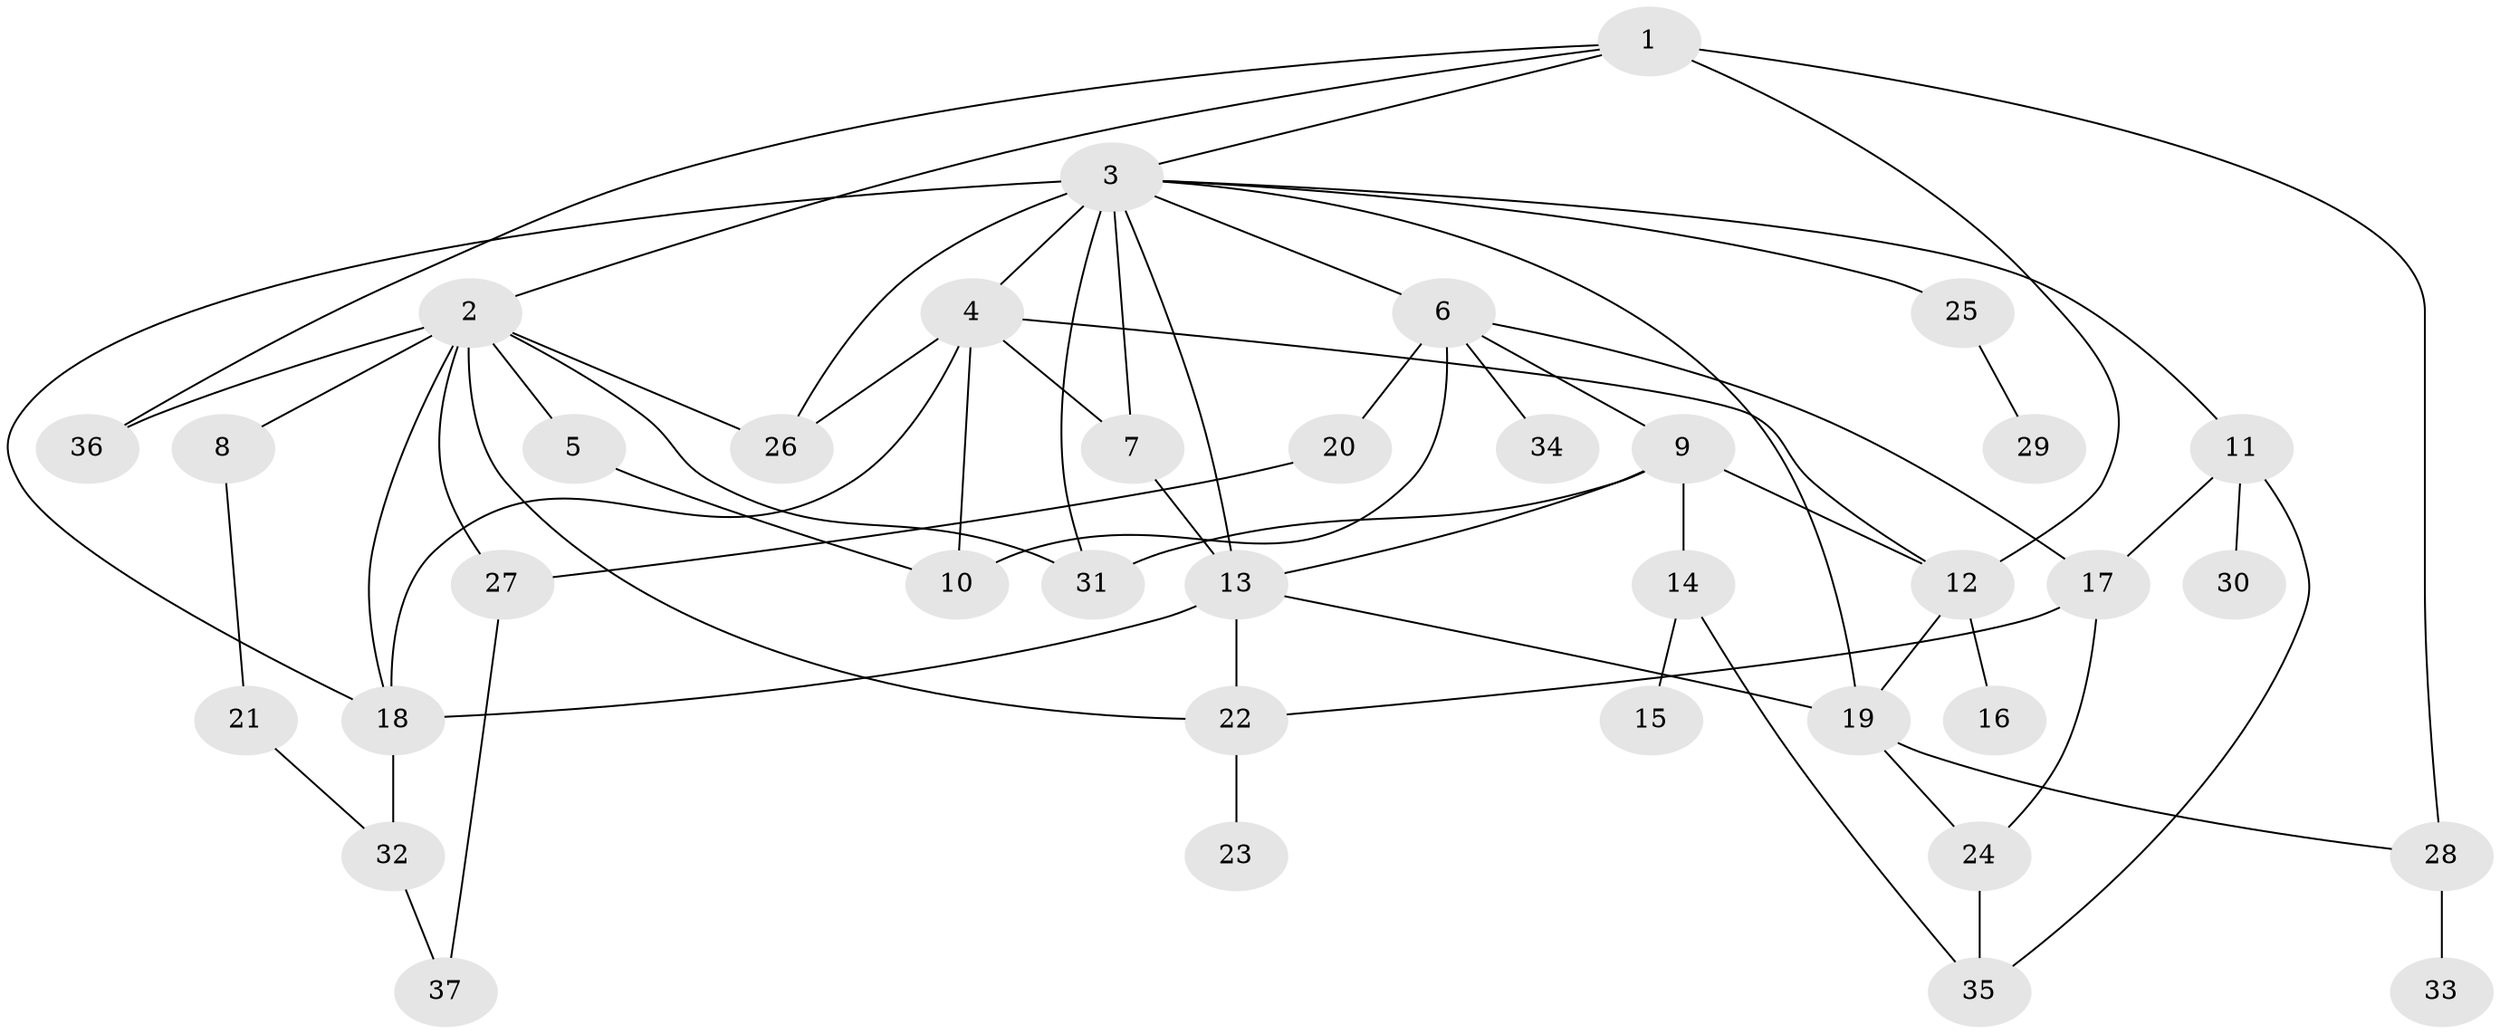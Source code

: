 // original degree distribution, {5: 0.042735042735042736, 6: 0.07692307692307693, 2: 0.3247863247863248, 3: 0.2564102564102564, 4: 0.06837606837606838, 1: 0.23076923076923078}
// Generated by graph-tools (version 1.1) at 2025/49/03/04/25 22:49:16]
// undirected, 37 vertices, 63 edges
graph export_dot {
  node [color=gray90,style=filled];
  1;
  2;
  3;
  4;
  5;
  6;
  7;
  8;
  9;
  10;
  11;
  12;
  13;
  14;
  15;
  16;
  17;
  18;
  19;
  20;
  21;
  22;
  23;
  24;
  25;
  26;
  27;
  28;
  29;
  30;
  31;
  32;
  33;
  34;
  35;
  36;
  37;
  1 -- 2 [weight=1.0];
  1 -- 3 [weight=1.0];
  1 -- 12 [weight=2.0];
  1 -- 28 [weight=1.0];
  1 -- 36 [weight=1.0];
  2 -- 5 [weight=1.0];
  2 -- 8 [weight=1.0];
  2 -- 18 [weight=1.0];
  2 -- 22 [weight=1.0];
  2 -- 26 [weight=1.0];
  2 -- 27 [weight=1.0];
  2 -- 31 [weight=1.0];
  2 -- 36 [weight=1.0];
  3 -- 4 [weight=5.0];
  3 -- 6 [weight=1.0];
  3 -- 7 [weight=1.0];
  3 -- 11 [weight=1.0];
  3 -- 13 [weight=1.0];
  3 -- 18 [weight=1.0];
  3 -- 19 [weight=1.0];
  3 -- 25 [weight=2.0];
  3 -- 26 [weight=1.0];
  3 -- 31 [weight=1.0];
  4 -- 7 [weight=2.0];
  4 -- 10 [weight=1.0];
  4 -- 12 [weight=1.0];
  4 -- 18 [weight=1.0];
  4 -- 26 [weight=1.0];
  5 -- 10 [weight=1.0];
  6 -- 9 [weight=1.0];
  6 -- 10 [weight=2.0];
  6 -- 17 [weight=1.0];
  6 -- 20 [weight=1.0];
  6 -- 34 [weight=1.0];
  7 -- 13 [weight=1.0];
  8 -- 21 [weight=1.0];
  9 -- 12 [weight=1.0];
  9 -- 13 [weight=1.0];
  9 -- 14 [weight=2.0];
  9 -- 31 [weight=1.0];
  11 -- 17 [weight=1.0];
  11 -- 30 [weight=1.0];
  11 -- 35 [weight=1.0];
  12 -- 16 [weight=2.0];
  12 -- 19 [weight=1.0];
  13 -- 18 [weight=1.0];
  13 -- 19 [weight=1.0];
  13 -- 22 [weight=1.0];
  14 -- 15 [weight=1.0];
  14 -- 35 [weight=1.0];
  17 -- 22 [weight=1.0];
  17 -- 24 [weight=1.0];
  18 -- 32 [weight=2.0];
  19 -- 24 [weight=1.0];
  19 -- 28 [weight=1.0];
  20 -- 27 [weight=1.0];
  21 -- 32 [weight=1.0];
  22 -- 23 [weight=1.0];
  24 -- 35 [weight=1.0];
  25 -- 29 [weight=1.0];
  27 -- 37 [weight=1.0];
  28 -- 33 [weight=1.0];
  32 -- 37 [weight=1.0];
}
